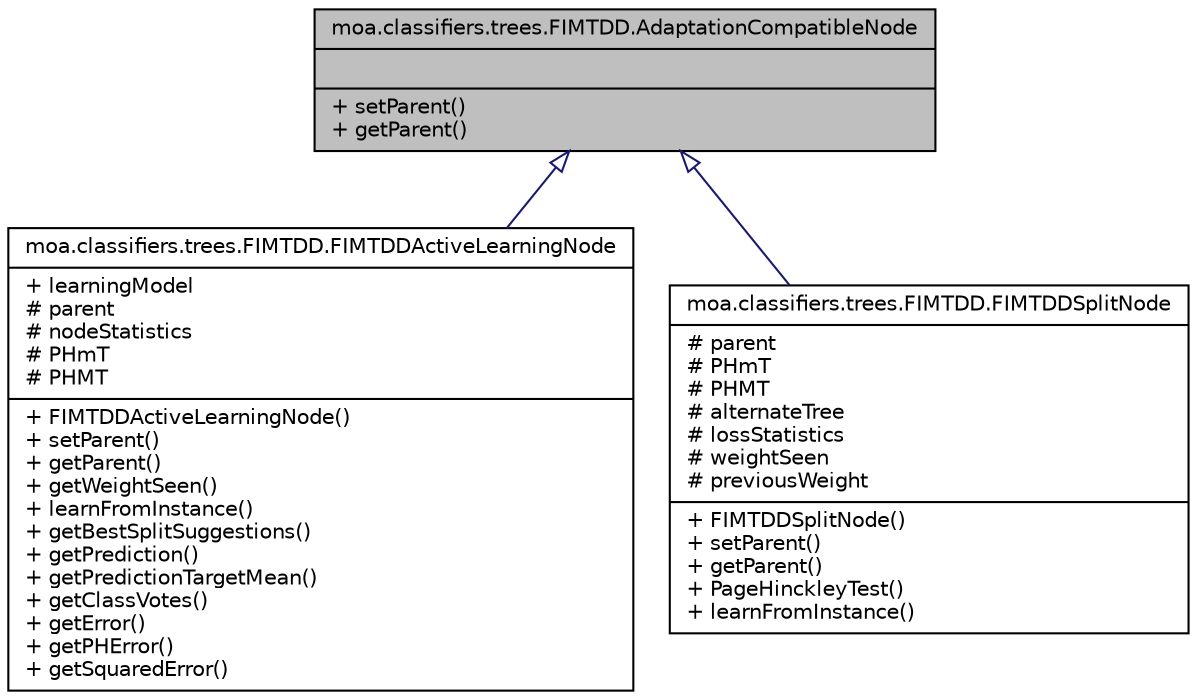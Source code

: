 digraph G
{
  edge [fontname="Helvetica",fontsize="10",labelfontname="Helvetica",labelfontsize="10"];
  node [fontname="Helvetica",fontsize="10",shape=record];
  Node1 [label="{moa.classifiers.trees.FIMTDD.AdaptationCompatibleNode\n||+ setParent()\l+ getParent()\l}",height=0.2,width=0.4,color="black", fillcolor="grey75", style="filled" fontcolor="black"];
  Node1 -> Node2 [dir=back,color="midnightblue",fontsize="10",style="solid",arrowtail="empty",fontname="Helvetica"];
  Node2 [label="{moa.classifiers.trees.FIMTDD.FIMTDDActiveLearningNode\n|+ learningModel\l# parent\l# nodeStatistics\l# PHmT\l# PHMT\l|+ FIMTDDActiveLearningNode()\l+ setParent()\l+ getParent()\l+ getWeightSeen()\l+ learnFromInstance()\l+ getBestSplitSuggestions()\l+ getPrediction()\l+ getPredictionTargetMean()\l+ getClassVotes()\l+ getError()\l+ getPHError()\l+ getSquaredError()\l}",height=0.2,width=0.4,color="black", fillcolor="white", style="filled",URL="$classmoa_1_1classifiers_1_1trees_1_1FIMTDD_1_1FIMTDDActiveLearningNode.html",tooltip="A modified ActiveLearningNode that uses a Perceptron as the leaf node model, and..."];
  Node1 -> Node3 [dir=back,color="midnightblue",fontsize="10",style="solid",arrowtail="empty",fontname="Helvetica"];
  Node3 [label="{moa.classifiers.trees.FIMTDD.FIMTDDSplitNode\n|# parent\l# PHmT\l# PHMT\l# alternateTree\l# lossStatistics\l# weightSeen\l# previousWeight\l|+ FIMTDDSplitNode()\l+ setParent()\l+ getParent()\l+ PageHinckleyTest()\l+ learnFromInstance()\l}",height=0.2,width=0.4,color="black", fillcolor="white", style="filled",URL="$classmoa_1_1classifiers_1_1trees_1_1FIMTDD_1_1FIMTDDSplitNode.html",tooltip="A modified SplitNode method implementing the extra information regarding it&#39;s..."];
}
